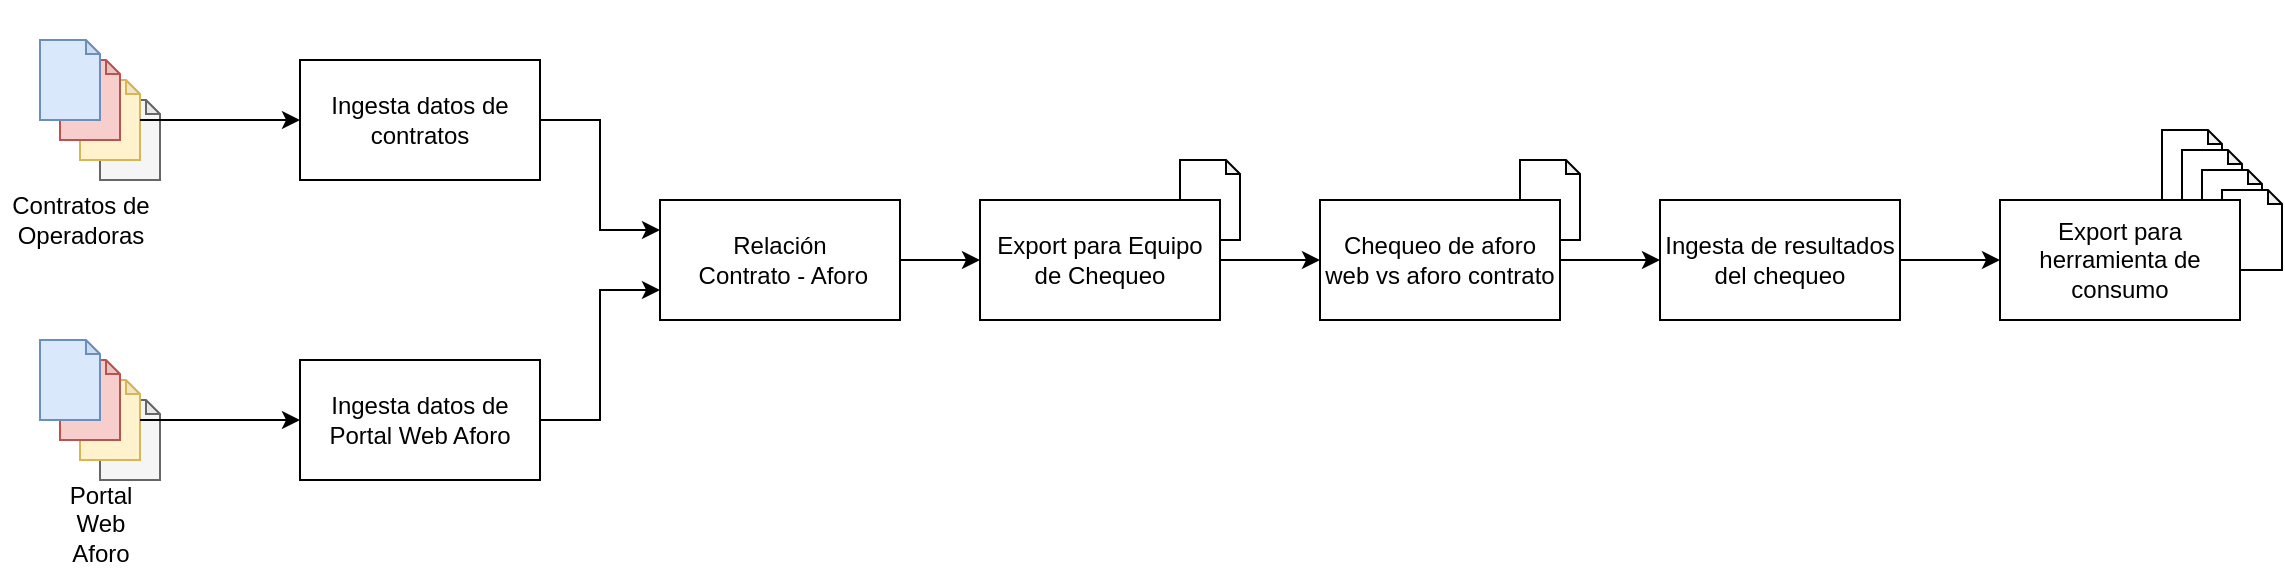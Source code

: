 <mxfile version="13.7.1" type="github">
  <diagram id="ohaQ7qDDl_xORS5_dp5l" name="Page-1">
    <mxGraphModel dx="1038" dy="548" grid="1" gridSize="10" guides="1" tooltips="1" connect="1" arrows="1" fold="1" page="1" pageScale="1" pageWidth="827" pageHeight="1169" math="0" shadow="0">
      <root>
        <mxCell id="0" />
        <mxCell id="1" parent="0" />
        <mxCell id="7UloZuV9Fithq9nVTwPY-39" value="" style="shape=note;whiteSpace=wrap;html=1;backgroundOutline=1;darkOpacity=0.05;size=7;" vertex="1" parent="1">
          <mxGeometry x="1121" y="165" width="30" height="40" as="geometry" />
        </mxCell>
        <mxCell id="7UloZuV9Fithq9nVTwPY-44" value="" style="shape=note;whiteSpace=wrap;html=1;backgroundOutline=1;darkOpacity=0.05;size=7;" vertex="1" parent="1">
          <mxGeometry x="1131" y="175" width="30" height="40" as="geometry" />
        </mxCell>
        <mxCell id="7UloZuV9Fithq9nVTwPY-45" value="" style="shape=note;whiteSpace=wrap;html=1;backgroundOutline=1;darkOpacity=0.05;size=7;" vertex="1" parent="1">
          <mxGeometry x="1141" y="185" width="30" height="40" as="geometry" />
        </mxCell>
        <mxCell id="7UloZuV9Fithq9nVTwPY-46" value="" style="shape=note;whiteSpace=wrap;html=1;backgroundOutline=1;darkOpacity=0.05;size=7;" vertex="1" parent="1">
          <mxGeometry x="1151" y="195" width="30" height="40" as="geometry" />
        </mxCell>
        <mxCell id="7UloZuV9Fithq9nVTwPY-35" value="" style="shape=note;whiteSpace=wrap;html=1;backgroundOutline=1;darkOpacity=0.05;size=7;" vertex="1" parent="1">
          <mxGeometry x="800" y="180" width="30" height="40" as="geometry" />
        </mxCell>
        <mxCell id="7UloZuV9Fithq9nVTwPY-33" value="" style="shape=note;whiteSpace=wrap;html=1;backgroundOutline=1;darkOpacity=0.05;size=7;" vertex="1" parent="1">
          <mxGeometry x="630" y="180" width="30" height="40" as="geometry" />
        </mxCell>
        <mxCell id="7UloZuV9Fithq9nVTwPY-9" value="" style="group" vertex="1" connectable="0" parent="1">
          <mxGeometry x="60" y="120" width="60" height="70" as="geometry" />
        </mxCell>
        <mxCell id="7UloZuV9Fithq9nVTwPY-4" value="" style="shape=note;whiteSpace=wrap;html=1;backgroundOutline=1;darkOpacity=0.05;size=7;fillColor=#f5f5f5;strokeColor=#666666;fontColor=#333333;" vertex="1" parent="7UloZuV9Fithq9nVTwPY-9">
          <mxGeometry x="30" y="30" width="30" height="40" as="geometry" />
        </mxCell>
        <mxCell id="7UloZuV9Fithq9nVTwPY-5" value="" style="shape=note;whiteSpace=wrap;html=1;backgroundOutline=1;darkOpacity=0.05;size=7;fillColor=#fff2cc;strokeColor=#d6b656;" vertex="1" parent="7UloZuV9Fithq9nVTwPY-9">
          <mxGeometry x="20" y="20" width="30" height="40" as="geometry" />
        </mxCell>
        <mxCell id="7UloZuV9Fithq9nVTwPY-6" value="" style="shape=note;whiteSpace=wrap;html=1;backgroundOutline=1;darkOpacity=0.05;size=7;fillColor=#f8cecc;strokeColor=#b85450;" vertex="1" parent="7UloZuV9Fithq9nVTwPY-9">
          <mxGeometry x="10" y="10" width="30" height="40" as="geometry" />
        </mxCell>
        <mxCell id="7UloZuV9Fithq9nVTwPY-7" value="" style="shape=note;whiteSpace=wrap;html=1;backgroundOutline=1;darkOpacity=0.05;size=7;fillColor=#dae8fc;strokeColor=#6c8ebf;" vertex="1" parent="7UloZuV9Fithq9nVTwPY-9">
          <mxGeometry width="30" height="40" as="geometry" />
        </mxCell>
        <mxCell id="7UloZuV9Fithq9nVTwPY-21" value="Portal&lt;br&gt;Web&lt;br&gt;Aforo" style="text;html=1;align=center;verticalAlign=middle;resizable=0;points=[];autosize=1;" vertex="1" parent="1">
          <mxGeometry x="65" y="337" width="50" height="50" as="geometry" />
        </mxCell>
        <mxCell id="7UloZuV9Fithq9nVTwPY-29" style="edgeStyle=orthogonalEdgeStyle;rounded=0;orthogonalLoop=1;jettySize=auto;html=1;exitX=1;exitY=0.5;exitDx=0;exitDy=0;entryX=0;entryY=0.25;entryDx=0;entryDy=0;" edge="1" parent="1" source="7UloZuV9Fithq9nVTwPY-22" target="7UloZuV9Fithq9nVTwPY-24">
          <mxGeometry relative="1" as="geometry" />
        </mxCell>
        <mxCell id="7UloZuV9Fithq9nVTwPY-22" value="Ingesta datos de contratos" style="rounded=0;whiteSpace=wrap;html=1;" vertex="1" parent="1">
          <mxGeometry x="190" y="130" width="120" height="60" as="geometry" />
        </mxCell>
        <mxCell id="7UloZuV9Fithq9nVTwPY-30" style="edgeStyle=orthogonalEdgeStyle;rounded=0;orthogonalLoop=1;jettySize=auto;html=1;exitX=1;exitY=0.5;exitDx=0;exitDy=0;entryX=0;entryY=0.75;entryDx=0;entryDy=0;" edge="1" parent="1" source="7UloZuV9Fithq9nVTwPY-23" target="7UloZuV9Fithq9nVTwPY-24">
          <mxGeometry relative="1" as="geometry" />
        </mxCell>
        <mxCell id="7UloZuV9Fithq9nVTwPY-23" value="Ingesta datos de Portal Web Aforo" style="rounded=0;whiteSpace=wrap;html=1;" vertex="1" parent="1">
          <mxGeometry x="190" y="280" width="120" height="60" as="geometry" />
        </mxCell>
        <mxCell id="7UloZuV9Fithq9nVTwPY-32" style="edgeStyle=orthogonalEdgeStyle;rounded=0;orthogonalLoop=1;jettySize=auto;html=1;exitX=1;exitY=0.5;exitDx=0;exitDy=0;entryX=0;entryY=0.5;entryDx=0;entryDy=0;" edge="1" parent="1" source="7UloZuV9Fithq9nVTwPY-24" target="7UloZuV9Fithq9nVTwPY-31">
          <mxGeometry relative="1" as="geometry" />
        </mxCell>
        <mxCell id="7UloZuV9Fithq9nVTwPY-24" value="Relación&lt;br&gt;&amp;nbsp;Contrato - Aforo" style="rounded=0;whiteSpace=wrap;html=1;" vertex="1" parent="1">
          <mxGeometry x="370" y="200" width="120" height="60" as="geometry" />
        </mxCell>
        <mxCell id="7UloZuV9Fithq9nVTwPY-25" value="Contratos de &lt;br&gt;Operadoras" style="text;html=1;align=center;verticalAlign=middle;resizable=0;points=[];autosize=1;" vertex="1" parent="1">
          <mxGeometry x="40" y="195" width="80" height="30" as="geometry" />
        </mxCell>
        <mxCell id="7UloZuV9Fithq9nVTwPY-41" style="edgeStyle=orthogonalEdgeStyle;rounded=0;orthogonalLoop=1;jettySize=auto;html=1;exitX=1;exitY=0.5;exitDx=0;exitDy=0;entryX=0;entryY=0.5;entryDx=0;entryDy=0;" edge="1" parent="1" source="7UloZuV9Fithq9nVTwPY-31" target="7UloZuV9Fithq9nVTwPY-40">
          <mxGeometry relative="1" as="geometry" />
        </mxCell>
        <mxCell id="7UloZuV9Fithq9nVTwPY-31" value="Export para Equipo de Chequeo" style="rounded=0;whiteSpace=wrap;html=1;" vertex="1" parent="1">
          <mxGeometry x="530" y="200" width="120" height="60" as="geometry" />
        </mxCell>
        <mxCell id="7UloZuV9Fithq9nVTwPY-38" style="edgeStyle=orthogonalEdgeStyle;rounded=0;orthogonalLoop=1;jettySize=auto;html=1;exitX=1;exitY=0.5;exitDx=0;exitDy=0;entryX=0;entryY=0.5;entryDx=0;entryDy=0;" edge="1" parent="1" source="7UloZuV9Fithq9nVTwPY-34" target="7UloZuV9Fithq9nVTwPY-37">
          <mxGeometry relative="1" as="geometry" />
        </mxCell>
        <mxCell id="7UloZuV9Fithq9nVTwPY-34" value="Ingesta de resultados del chequeo" style="rounded=0;whiteSpace=wrap;html=1;" vertex="1" parent="1">
          <mxGeometry x="870" y="200" width="120" height="60" as="geometry" />
        </mxCell>
        <mxCell id="7UloZuV9Fithq9nVTwPY-37" value="Export para herramienta de consumo" style="rounded=0;whiteSpace=wrap;html=1;" vertex="1" parent="1">
          <mxGeometry x="1040" y="200" width="120" height="60" as="geometry" />
        </mxCell>
        <mxCell id="7UloZuV9Fithq9nVTwPY-42" style="edgeStyle=orthogonalEdgeStyle;rounded=0;orthogonalLoop=1;jettySize=auto;html=1;exitX=1;exitY=0.5;exitDx=0;exitDy=0;entryX=0;entryY=0.5;entryDx=0;entryDy=0;" edge="1" parent="1" source="7UloZuV9Fithq9nVTwPY-40" target="7UloZuV9Fithq9nVTwPY-34">
          <mxGeometry relative="1" as="geometry" />
        </mxCell>
        <mxCell id="7UloZuV9Fithq9nVTwPY-40" value="Chequeo de aforo web vs aforo contrato" style="rounded=0;whiteSpace=wrap;html=1;" vertex="1" parent="1">
          <mxGeometry x="700" y="200" width="120" height="60" as="geometry" />
        </mxCell>
        <mxCell id="7UloZuV9Fithq9nVTwPY-53" value="" style="group" vertex="1" connectable="0" parent="1">
          <mxGeometry x="60" y="270" width="60" height="70" as="geometry" />
        </mxCell>
        <mxCell id="7UloZuV9Fithq9nVTwPY-54" value="" style="shape=note;whiteSpace=wrap;html=1;backgroundOutline=1;darkOpacity=0.05;size=7;fillColor=#f5f5f5;strokeColor=#666666;fontColor=#333333;" vertex="1" parent="7UloZuV9Fithq9nVTwPY-53">
          <mxGeometry x="30" y="30" width="30" height="40" as="geometry" />
        </mxCell>
        <mxCell id="7UloZuV9Fithq9nVTwPY-55" value="" style="shape=note;whiteSpace=wrap;html=1;backgroundOutline=1;darkOpacity=0.05;size=7;fillColor=#fff2cc;strokeColor=#d6b656;" vertex="1" parent="7UloZuV9Fithq9nVTwPY-53">
          <mxGeometry x="20" y="20" width="30" height="40" as="geometry" />
        </mxCell>
        <mxCell id="7UloZuV9Fithq9nVTwPY-56" value="" style="shape=note;whiteSpace=wrap;html=1;backgroundOutline=1;darkOpacity=0.05;size=7;fillColor=#f8cecc;strokeColor=#b85450;" vertex="1" parent="7UloZuV9Fithq9nVTwPY-53">
          <mxGeometry x="10" y="10" width="30" height="40" as="geometry" />
        </mxCell>
        <mxCell id="7UloZuV9Fithq9nVTwPY-57" value="" style="shape=note;whiteSpace=wrap;html=1;backgroundOutline=1;darkOpacity=0.05;size=7;fillColor=#dae8fc;strokeColor=#6c8ebf;" vertex="1" parent="7UloZuV9Fithq9nVTwPY-53">
          <mxGeometry width="30" height="40" as="geometry" />
        </mxCell>
        <mxCell id="7UloZuV9Fithq9nVTwPY-59" value="" style="edgeStyle=orthogonalEdgeStyle;rounded=0;orthogonalLoop=1;jettySize=auto;html=1;" edge="1" parent="1" source="7UloZuV9Fithq9nVTwPY-55" target="7UloZuV9Fithq9nVTwPY-23">
          <mxGeometry relative="1" as="geometry" />
        </mxCell>
        <mxCell id="7UloZuV9Fithq9nVTwPY-60" value="" style="edgeStyle=orthogonalEdgeStyle;rounded=0;orthogonalLoop=1;jettySize=auto;html=1;" edge="1" parent="1" source="7UloZuV9Fithq9nVTwPY-5" target="7UloZuV9Fithq9nVTwPY-22">
          <mxGeometry relative="1" as="geometry" />
        </mxCell>
        <mxCell id="7UloZuV9Fithq9nVTwPY-61" value="" style="shape=image;html=1;verticalAlign=top;verticalLabelPosition=bottom;labelBackgroundColor=#ffffff;imageAspect=0;aspect=fixed;image=https://cdn3.iconfinder.com/data/icons/signs-symbols-5/126/slice325-128.png" vertex="1" parent="1">
          <mxGeometry x="290" y="100" width="48" height="48" as="geometry" />
        </mxCell>
        <mxCell id="7UloZuV9Fithq9nVTwPY-62" value="" style="shape=image;html=1;verticalAlign=top;verticalLabelPosition=bottom;labelBackgroundColor=#ffffff;imageAspect=0;aspect=fixed;image=https://cdn3.iconfinder.com/data/icons/signs-symbols-5/126/slice325-128.png" vertex="1" parent="1">
          <mxGeometry x="290" y="250" width="48" height="48" as="geometry" />
        </mxCell>
        <mxCell id="7UloZuV9Fithq9nVTwPY-63" value="" style="shape=image;html=1;verticalAlign=top;verticalLabelPosition=bottom;labelBackgroundColor=#ffffff;imageAspect=0;aspect=fixed;image=https://cdn3.iconfinder.com/data/icons/signs-symbols-5/126/slice325-128.png" vertex="1" parent="1">
          <mxGeometry x="470" y="175" width="48" height="48" as="geometry" />
        </mxCell>
      </root>
    </mxGraphModel>
  </diagram>
</mxfile>
